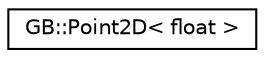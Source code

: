digraph "Graphical Class Hierarchy"
{
  edge [fontname="Helvetica",fontsize="10",labelfontname="Helvetica",labelfontsize="10"];
  node [fontname="Helvetica",fontsize="10",shape=record];
  rankdir="LR";
  Node1 [label="GB::Point2D\< float \>",height=0.2,width=0.4,color="black", fillcolor="white", style="filled",URL="$struct_g_b_1_1_point2_d.html"];
}
